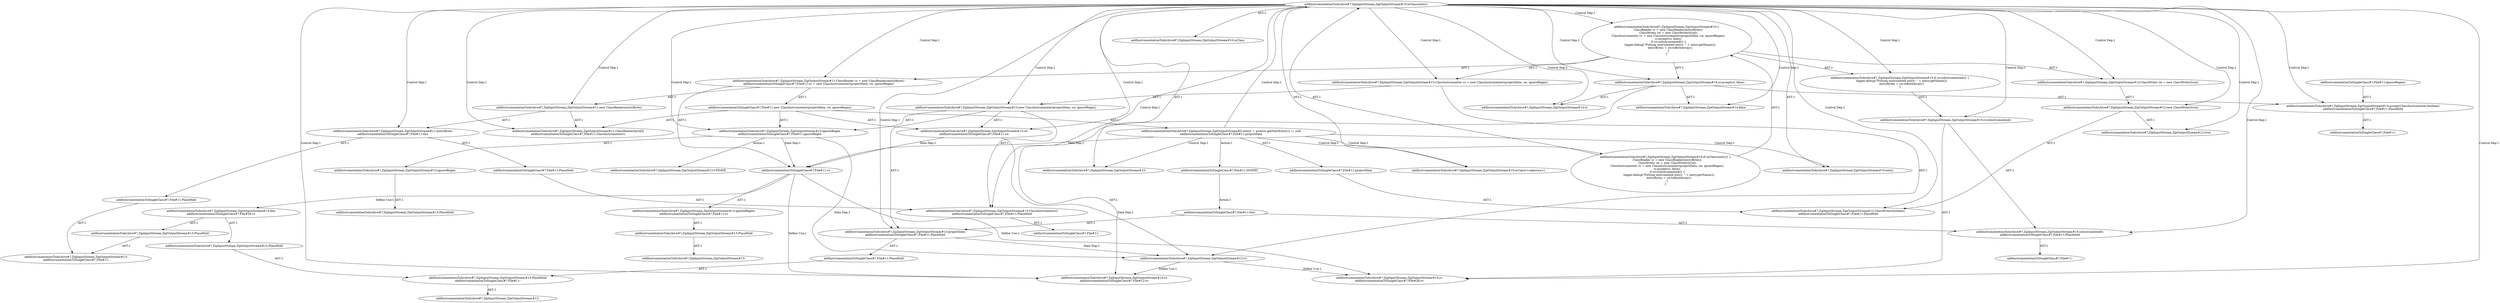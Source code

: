 digraph "Pattern" {
0 [label="addInstrumentationToArchive#?,ZipInputStream,ZipOutputStream#13:UPDATE" shape=ellipse]
1 [label="addInstrumentationToArchive#?,ZipInputStream,ZipOutputStream#13:ignoreRegex
addInstrumentationToSingleClass#?,File#11:ignoreRegex" shape=ellipse]
2 [label="addInstrumentationToArchive#?,ZipInputStream,ZipOutputStream#10:isClass(entry)" shape=ellipse]
3 [label="addInstrumentationToArchive#?,ZipInputStream,ZipOutputStream#5:(entry = archive.getNextEntry()) != null
addInstrumentationToSingleClass#?,File#11:projectData" shape=ellipse]
4 [label="addInstrumentationToArchive#?,ZipInputStream,ZipOutputStream#10:if (isClass(entry)) \{
    ClassReader cr = new ClassReader(entryBytes);
    ClassWriter cw = new ClassWriter(true);
    ClassInstrumenter cv = new ClassInstrumenter(projectData, cw, ignoreRegex);
    cr.accept(cv, false);
    if (cv.isInstrumented()) \{
        logger.debug(\"Putting instrumeted entry: \" + entry.getName());
        entryBytes = cw.toByteArray();
    \}
\}" shape=ellipse]
5 [label="addInstrumentationToArchive#?,ZipInputStream,ZipOutputStream#10:isClass" shape=ellipse]
6 [label="addInstrumentationToArchive#?,ZipInputStream,ZipOutputStream#10:" shape=ellipse]
7 [label="addInstrumentationToArchive#?,ZipInputStream,ZipOutputStream#10:isClass(<unknown>)" shape=ellipse]
8 [label="addInstrumentationToArchive#?,ZipInputStream,ZipOutputStream#10:entry" shape=ellipse]
9 [label="addInstrumentationToArchive#?,ZipInputStream,ZipOutputStream#10:\{
    ClassReader cr = new ClassReader(entryBytes);
    ClassWriter cw = new ClassWriter(true);
    ClassInstrumenter cv = new ClassInstrumenter(projectData, cw, ignoreRegex);
    cr.accept(cv, false);
    if (cv.isInstrumented()) \{
        logger.debug(\"Putting instrumeted entry: \" + entry.getName());
        entryBytes = cw.toByteArray();
    \}
\}" shape=ellipse]
10 [label="addInstrumentationToArchive#?,ZipInputStream,ZipOutputStream#11:ClassReader cr = new ClassReader(entryBytes)
addInstrumentationToSingleClass#?,File#11:cv = new ClassInstrumenter(projectData, cw, ignoreRegex)" shape=ellipse]
11 [label="addInstrumentationToArchive#?,ZipInputStream,ZipOutputStream#11:new ClassReader(entryBytes)" shape=ellipse]
12 [label="addInstrumentationToArchive#?,ZipInputStream,ZipOutputStream#11:ClassReader(byte[])
addInstrumentationToSingleClass#?,File#11:ClassInstrumenter()" shape=ellipse]
13 [label="addInstrumentationToArchive#?,ZipInputStream,ZipOutputStream#11:entryBytes
addInstrumentationToSingleClass#?,File#11:this" shape=ellipse]
14 [label="addInstrumentationToArchive#?,ZipInputStream,ZipOutputStream#12:ClassWriter cw = new ClassWriter(true)" shape=ellipse]
15 [label="addInstrumentationToArchive#?,ZipInputStream,ZipOutputStream#12:new ClassWriter(true)" shape=ellipse]
16 [label="addInstrumentationToArchive#?,ZipInputStream,ZipOutputStream#12:ClassWriter(boolean)
addInstrumentationToSingleClass#?,File#11:PlaceHold" shape=ellipse]
17 [label="addInstrumentationToArchive#?,ZipInputStream,ZipOutputStream#12:true" shape=ellipse]
18 [label="addInstrumentationToArchive#?,ZipInputStream,ZipOutputStream#13:ClassInstrumenter cv = new ClassInstrumenter(projectData, cw, ignoreRegex)" shape=ellipse]
19 [label="addInstrumentationToArchive#?,ZipInputStream,ZipOutputStream#13:new ClassInstrumenter(projectData, cw, ignoreRegex)" shape=ellipse]
20 [label="addInstrumentationToArchive#?,ZipInputStream,ZipOutputStream#13:ClassInstrumenter()
addInstrumentationToSingleClass#?,File#11:PlaceHold" shape=ellipse]
21 [label="addInstrumentationToArchive#?,ZipInputStream,ZipOutputStream#13:projectData
addInstrumentationToSingleClass#?,File#11:PlaceHold" shape=ellipse]
22 [label="addInstrumentationToArchive#?,ZipInputStream,ZipOutputStream#13:cw
addInstrumentationToSingleClass#?,File#11:cw" shape=ellipse]
23 [label="addInstrumentationToArchive#?,ZipInputStream,ZipOutputStream#14:cr.accept(cv, false)" shape=ellipse]
24 [label="addInstrumentationToArchive#?,ZipInputStream,ZipOutputStream#14:accept(ClassInstrumenter,boolean)
addInstrumentationToSingleClass#?,File#11:PlaceHold" shape=ellipse]
25 [label="addInstrumentationToArchive#?,ZipInputStream,ZipOutputStream#14:cr" shape=ellipse]
26 [label="addInstrumentationToArchive#?,ZipInputStream,ZipOutputStream#14:cv
addInstrumentationToSingleClass#?,File#12:cv" shape=ellipse]
27 [label="addInstrumentationToArchive#?,ZipInputStream,ZipOutputStream#14:false" shape=ellipse]
28 [label="addInstrumentationToArchive#?,ZipInputStream,ZipOutputStream#15:if (cv.isInstrumented()) \{
    logger.debug(\"Putting instrumeted entry: \" + entry.getName());
    entryBytes = cw.toByteArray();
\}" shape=ellipse]
29 [label="addInstrumentationToArchive#?,ZipInputStream,ZipOutputStream#15:cv.isInstrumented()" shape=ellipse]
30 [label="addInstrumentationToArchive#?,ZipInputStream,ZipOutputStream#15:isInstrumented()
addInstrumentationToSingleClass#?,File#11:PlaceHold" shape=ellipse]
31 [label="addInstrumentationToArchive#?,ZipInputStream,ZipOutputStream#15:cv
addInstrumentationToSingleClass#?,File#26:cv" shape=ellipse]
32 [label="addInstrumentationToArchive#?,ZipInputStream,ZipOutputStream#13:this
addInstrumentationToSingleClass#?,File#34:cv" shape=ellipse]
33 [label="addInstrumentationToArchive#?,ZipInputStream,ZipOutputStream#13:PlaceHold" shape=ellipse]
34 [label="addInstrumentationToArchive#?,ZipInputStream,ZipOutputStream#13:
addInstrumentationToSingleClass#?,File#11:" shape=ellipse]
35 [label="addInstrumentationToArchive#?,ZipInputStream,ZipOutputStream#13:PlaceHold" shape=ellipse]
36 [label="addInstrumentationToArchive#?,ZipInputStream,ZipOutputStream#13:PlaceHold
addInstrumentationToSingleClass#?,File#11:" shape=ellipse]
37 [label="addInstrumentationToArchive#?,ZipInputStream,ZipOutputStream#13:" shape=ellipse]
38 [label="addInstrumentationToArchive#?,ZipInputStream,ZipOutputStream#13:ignoreRegexs
addInstrumentationToSingleClass#?,File#11:cv" shape=ellipse]
39 [label="addInstrumentationToArchive#?,ZipInputStream,ZipOutputStream#13:PlaceHold" shape=ellipse]
40 [label="addInstrumentationToArchive#?,ZipInputStream,ZipOutputStream#13:" shape=ellipse]
41 [label="addInstrumentationToArchive#?,ZipInputStream,ZipOutputStream#13:ignoreRegex" shape=ellipse]
42 [label="addInstrumentationToArchive#?,ZipInputStream,ZipOutputStream#13:PlaceHold" shape=ellipse]
43 [label="addInstrumentationToArchive#?,ZipInputStream,ZipOutputStream#13:cv" shape=ellipse]
44 [label="addInstrumentationToSingleClass#?,File#11:INSERT" shape=ellipse]
45 [label="addInstrumentationToSingleClass#?,File#11:new ClassInstrumenter(projectData, cw, ignoreRegex)" shape=ellipse]
46 [label="addInstrumentationToSingleClass#?,File#11:cv" shape=ellipse]
47 [label="addInstrumentationToSingleClass#?,File#11:PlaceHold" shape=ellipse]
48 [label="addInstrumentationToSingleClass#?,File#11:" shape=ellipse]
49 [label="addInstrumentationToSingleClass#?,File#11:" shape=ellipse]
50 [label="addInstrumentationToSingleClass#?,File#11:this" shape=ellipse]
51 [label="addInstrumentationToSingleClass#?,File#11:" shape=ellipse]
52 [label="addInstrumentationToSingleClass#?,File#11:projectData" shape=ellipse]
53 [label="addInstrumentationToSingleClass#?,File#11:PlaceHold" shape=ellipse]
54 [label="addInstrumentationToSingleClass#?,File#11:PlaceHold" shape=ellipse]
55 [label="addInstrumentationToSingleClass#?,File#11:ignoreRegexs" shape=ellipse]
1 -> 0 [label="Action:1"];
1 -> 41 [label="AST:1"];
1 -> 43 [label="Data Dep:1"];
1 -> 46 [label="Data Dep:1"];
2 -> 1 [label="Control Dep:1"];
2 -> 5 [label="AST:1"];
2 -> 6 [label="AST:1"];
2 -> 7 [label="AST:1"];
2 -> 8 [label="AST:1"];
2 -> 9 [label="Control Dep:1"];
2 -> 10 [label="Control Dep:1"];
2 -> 11 [label="Control Dep:1"];
2 -> 12 [label="Control Dep:1"];
2 -> 13 [label="Control Dep:1"];
2 -> 14 [label="Control Dep:1"];
2 -> 15 [label="Control Dep:1"];
2 -> 16 [label="Control Dep:1"];
2 -> 17 [label="Control Dep:1"];
2 -> 18 [label="Control Dep:1"];
2 -> 19 [label="Control Dep:1"];
2 -> 20 [label="Control Dep:1"];
2 -> 21 [label="Control Dep:1"];
2 -> 22 [label="Control Dep:1"];
2 -> 23 [label="Control Dep:1"];
2 -> 24 [label="Control Dep:1"];
2 -> 25 [label="Control Dep:1"];
2 -> 26 [label="Control Dep:1"];
2 -> 27 [label="Control Dep:1"];
2 -> 28 [label="Control Dep:1"];
2 -> 29 [label="Control Dep:1"];
2 -> 30 [label="Control Dep:1"];
2 -> 31 [label="Control Dep:1"];
3 -> 2 [label="Control Dep:1"];
3 -> 4 [label="Control Dep:1"];
3 -> 7 [label="Control Dep:1"];
3 -> 6 [label="Control Dep:1"];
3 -> 8 [label="Control Dep:1"];
3 -> 44 [label="Action:1"];
3 -> 46 [label="Data Dep:1"];
3 -> 52 [label="AST:1"];
4 -> 2 [label="AST:1"];
4 -> 9 [label="AST:1"];
9 -> 10 [label="AST:1"];
9 -> 14 [label="AST:1"];
9 -> 18 [label="AST:1"];
9 -> 23 [label="AST:1"];
9 -> 28 [label="AST:1"];
10 -> 11 [label="AST:1"];
10 -> 45 [label="AST:1"];
10 -> 46 [label="AST:1"];
11 -> 12 [label="AST:1"];
11 -> 13 [label="AST:1"];
13 -> 47 [label="AST:1"];
13 -> 53 [label="AST:1"];
14 -> 15 [label="AST:1"];
15 -> 16 [label="AST:1"];
15 -> 17 [label="AST:1"];
18 -> 43 [label="AST:1"];
18 -> 19 [label="AST:1"];
19 -> 1 [label="AST:1"];
19 -> 20 [label="AST:1"];
19 -> 21 [label="AST:1"];
19 -> 22 [label="AST:1"];
20 -> 48 [label="AST:1"];
21 -> 43 [label="Data Dep:1"];
21 -> 54 [label="AST:1"];
22 -> 43 [label="Data Dep:1"];
22 -> 46 [label="Data Dep:1"];
23 -> 25 [label="AST:1"];
23 -> 24 [label="AST:1"];
23 -> 26 [label="AST:1"];
23 -> 27 [label="AST:1"];
24 -> 49 [label="AST:1"];
28 -> 29 [label="AST:1"];
29 -> 31 [label="AST:1"];
29 -> 30 [label="AST:1"];
30 -> 51 [label="AST:1"];
32 -> 33 [label="AST:1"];
32 -> 35 [label="AST:1"];
33 -> 34 [label="AST:1"];
35 -> 36 [label="AST:1"];
36 -> 37 [label="AST:1"];
38 -> 39 [label="AST:1"];
39 -> 40 [label="AST:1"];
41 -> 42 [label="AST:1"];
43 -> 26 [label="Define Use:1"];
43 -> 31 [label="Define Use:1"];
44 -> 50 [label="Action:1"];
45 -> 12 [label="AST:1"];
45 -> 3 [label="AST:1"];
45 -> 22 [label="AST:1"];
45 -> 1 [label="AST:1"];
46 -> 38 [label="AST:1"];
46 -> 26 [label="Define Use:1"];
46 -> 31 [label="Define Use:1"];
46 -> 32 [label="Define Use:1"];
47 -> 20 [label="AST:1"];
50 -> 30 [label="AST:1"];
50 -> 21 [label="AST:1"];
52 -> 16 [label="AST:1"];
53 -> 34 [label="AST:1"];
54 -> 36 [label="AST:1"];
55 -> 24 [label="AST:1"];
}